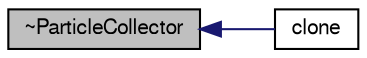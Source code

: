 digraph "~ParticleCollector"
{
  bgcolor="transparent";
  edge [fontname="FreeSans",fontsize="10",labelfontname="FreeSans",labelfontsize="10"];
  node [fontname="FreeSans",fontsize="10",shape=record];
  rankdir="LR";
  Node65 [label="~ParticleCollector",height=0.2,width=0.4,color="black", fillcolor="grey75", style="filled", fontcolor="black"];
  Node65 -> Node66 [dir="back",color="midnightblue",fontsize="10",style="solid",fontname="FreeSans"];
  Node66 [label="clone",height=0.2,width=0.4,color="black",URL="$a23982.html#ac06f60505978b74330f728e176449866",tooltip="Construct and return a clone. "];
}
